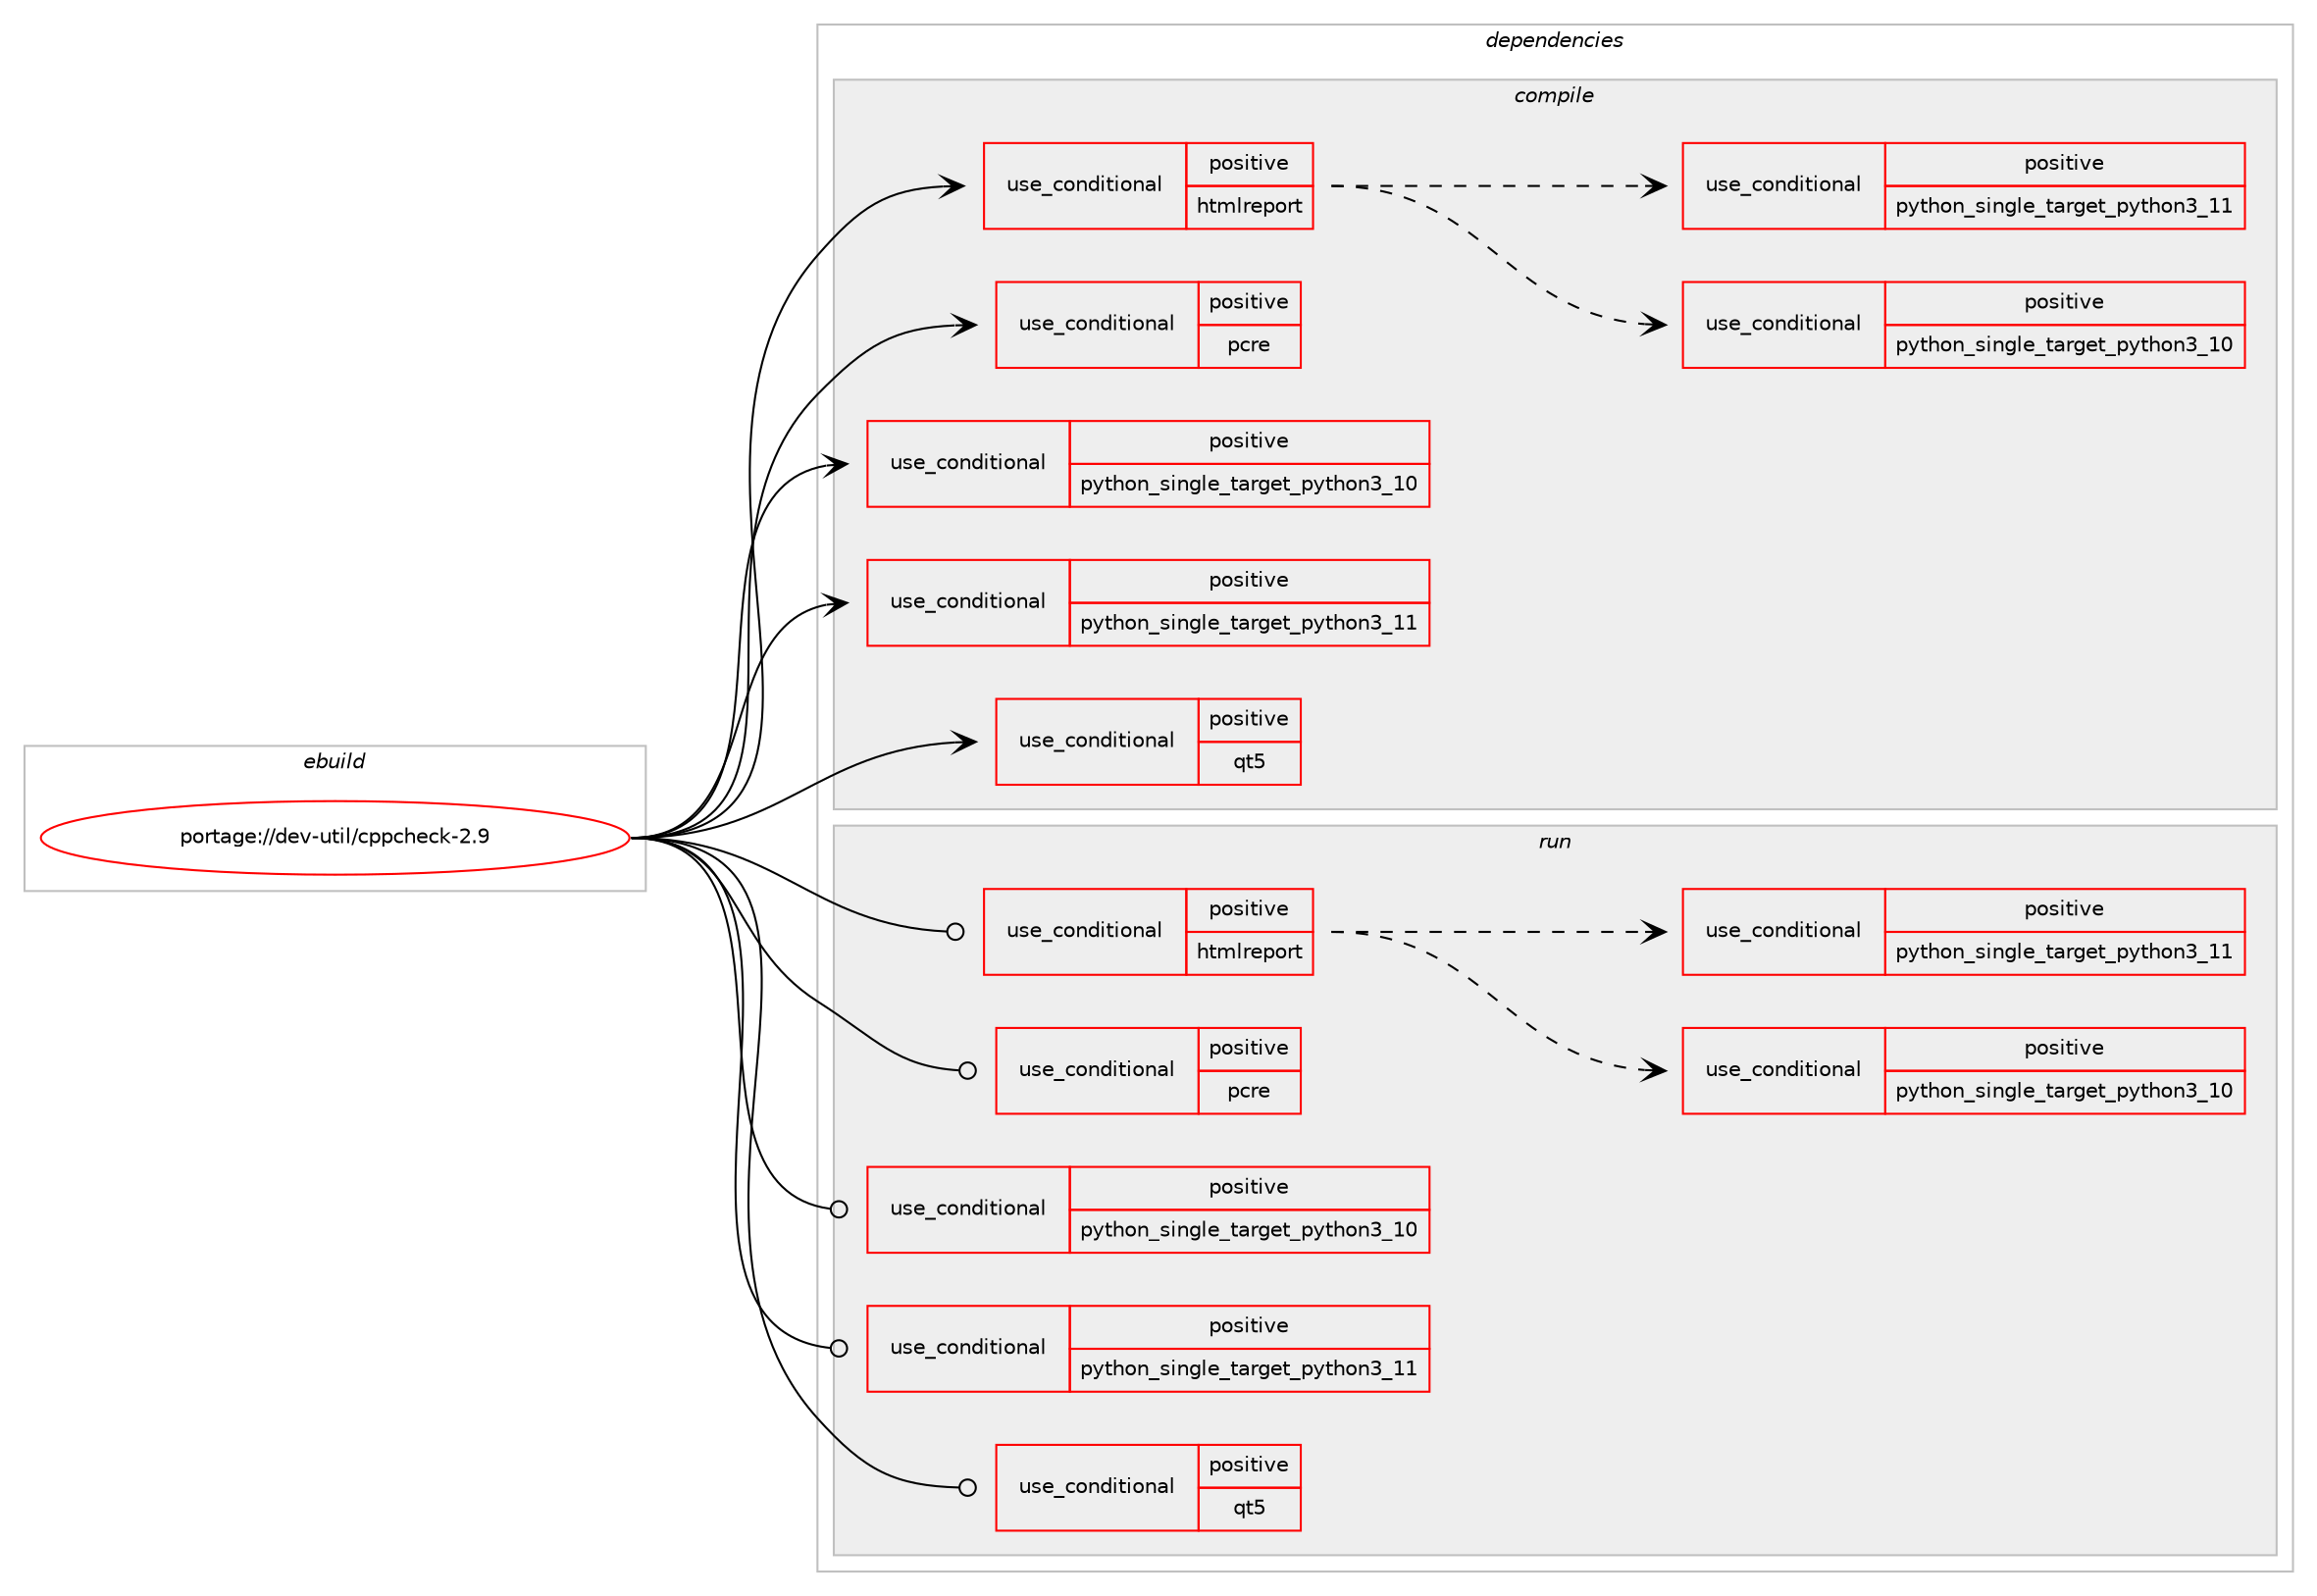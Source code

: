 digraph prolog {

# *************
# Graph options
# *************

newrank=true;
concentrate=true;
compound=true;
graph [rankdir=LR,fontname=Helvetica,fontsize=10,ranksep=1.5];#, ranksep=2.5, nodesep=0.2];
edge  [arrowhead=vee];
node  [fontname=Helvetica,fontsize=10];

# **********
# The ebuild
# **********

subgraph cluster_leftcol {
color=gray;
rank=same;
label=<<i>ebuild</i>>;
id [label="portage://dev-util/cppcheck-2.9", color=red, width=4, href="../dev-util/cppcheck-2.9.svg"];
}

# ****************
# The dependencies
# ****************

subgraph cluster_midcol {
color=gray;
label=<<i>dependencies</i>>;
subgraph cluster_compile {
fillcolor="#eeeeee";
style=filled;
label=<<i>compile</i>>;
subgraph cond58156 {
dependency108605 [label=<<TABLE BORDER="0" CELLBORDER="1" CELLSPACING="0" CELLPADDING="4"><TR><TD ROWSPAN="3" CELLPADDING="10">use_conditional</TD></TR><TR><TD>positive</TD></TR><TR><TD>htmlreport</TD></TR></TABLE>>, shape=none, color=red];
subgraph cond58157 {
dependency108606 [label=<<TABLE BORDER="0" CELLBORDER="1" CELLSPACING="0" CELLPADDING="4"><TR><TD ROWSPAN="3" CELLPADDING="10">use_conditional</TD></TR><TR><TD>positive</TD></TR><TR><TD>python_single_target_python3_10</TD></TR></TABLE>>, shape=none, color=red];
# *** BEGIN UNKNOWN DEPENDENCY TYPE (TODO) ***
# dependency108606 -> package_dependency(portage://dev-util/cppcheck-2.9,install,no,dev-python,pygments,none,[,,],[],[use(enable(python_targets_python3_10),negative)])
# *** END UNKNOWN DEPENDENCY TYPE (TODO) ***

# *** BEGIN UNKNOWN DEPENDENCY TYPE (TODO) ***
# dependency108606 -> package_dependency(portage://dev-util/cppcheck-2.9,install,no,dev-python,setuptools,none,[,,],[],[use(enable(python_targets_python3_10),negative)])
# *** END UNKNOWN DEPENDENCY TYPE (TODO) ***

}
dependency108605:e -> dependency108606:w [weight=20,style="dashed",arrowhead="vee"];
subgraph cond58158 {
dependency108607 [label=<<TABLE BORDER="0" CELLBORDER="1" CELLSPACING="0" CELLPADDING="4"><TR><TD ROWSPAN="3" CELLPADDING="10">use_conditional</TD></TR><TR><TD>positive</TD></TR><TR><TD>python_single_target_python3_11</TD></TR></TABLE>>, shape=none, color=red];
# *** BEGIN UNKNOWN DEPENDENCY TYPE (TODO) ***
# dependency108607 -> package_dependency(portage://dev-util/cppcheck-2.9,install,no,dev-python,pygments,none,[,,],[],[use(enable(python_targets_python3_11),negative)])
# *** END UNKNOWN DEPENDENCY TYPE (TODO) ***

# *** BEGIN UNKNOWN DEPENDENCY TYPE (TODO) ***
# dependency108607 -> package_dependency(portage://dev-util/cppcheck-2.9,install,no,dev-python,setuptools,none,[,,],[],[use(enable(python_targets_python3_11),negative)])
# *** END UNKNOWN DEPENDENCY TYPE (TODO) ***

}
dependency108605:e -> dependency108607:w [weight=20,style="dashed",arrowhead="vee"];
}
id:e -> dependency108605:w [weight=20,style="solid",arrowhead="vee"];
subgraph cond58159 {
dependency108608 [label=<<TABLE BORDER="0" CELLBORDER="1" CELLSPACING="0" CELLPADDING="4"><TR><TD ROWSPAN="3" CELLPADDING="10">use_conditional</TD></TR><TR><TD>positive</TD></TR><TR><TD>pcre</TD></TR></TABLE>>, shape=none, color=red];
# *** BEGIN UNKNOWN DEPENDENCY TYPE (TODO) ***
# dependency108608 -> package_dependency(portage://dev-util/cppcheck-2.9,install,no,dev-libs,libpcre,none,[,,],[],[])
# *** END UNKNOWN DEPENDENCY TYPE (TODO) ***

}
id:e -> dependency108608:w [weight=20,style="solid",arrowhead="vee"];
subgraph cond58160 {
dependency108609 [label=<<TABLE BORDER="0" CELLBORDER="1" CELLSPACING="0" CELLPADDING="4"><TR><TD ROWSPAN="3" CELLPADDING="10">use_conditional</TD></TR><TR><TD>positive</TD></TR><TR><TD>python_single_target_python3_10</TD></TR></TABLE>>, shape=none, color=red];
# *** BEGIN UNKNOWN DEPENDENCY TYPE (TODO) ***
# dependency108609 -> package_dependency(portage://dev-util/cppcheck-2.9,install,no,dev-lang,python,none,[,,],[slot(3.10)],[])
# *** END UNKNOWN DEPENDENCY TYPE (TODO) ***

}
id:e -> dependency108609:w [weight=20,style="solid",arrowhead="vee"];
subgraph cond58161 {
dependency108610 [label=<<TABLE BORDER="0" CELLBORDER="1" CELLSPACING="0" CELLPADDING="4"><TR><TD ROWSPAN="3" CELLPADDING="10">use_conditional</TD></TR><TR><TD>positive</TD></TR><TR><TD>python_single_target_python3_11</TD></TR></TABLE>>, shape=none, color=red];
# *** BEGIN UNKNOWN DEPENDENCY TYPE (TODO) ***
# dependency108610 -> package_dependency(portage://dev-util/cppcheck-2.9,install,no,dev-lang,python,none,[,,],[slot(3.11)],[])
# *** END UNKNOWN DEPENDENCY TYPE (TODO) ***

}
id:e -> dependency108610:w [weight=20,style="solid",arrowhead="vee"];
subgraph cond58162 {
dependency108611 [label=<<TABLE BORDER="0" CELLBORDER="1" CELLSPACING="0" CELLPADDING="4"><TR><TD ROWSPAN="3" CELLPADDING="10">use_conditional</TD></TR><TR><TD>positive</TD></TR><TR><TD>qt5</TD></TR></TABLE>>, shape=none, color=red];
# *** BEGIN UNKNOWN DEPENDENCY TYPE (TODO) ***
# dependency108611 -> package_dependency(portage://dev-util/cppcheck-2.9,install,no,dev-qt,qtcore,none,[,,],[slot(5)],[])
# *** END UNKNOWN DEPENDENCY TYPE (TODO) ***

# *** BEGIN UNKNOWN DEPENDENCY TYPE (TODO) ***
# dependency108611 -> package_dependency(portage://dev-util/cppcheck-2.9,install,no,dev-qt,qtgui,none,[,,],[slot(5)],[])
# *** END UNKNOWN DEPENDENCY TYPE (TODO) ***

# *** BEGIN UNKNOWN DEPENDENCY TYPE (TODO) ***
# dependency108611 -> package_dependency(portage://dev-util/cppcheck-2.9,install,no,dev-qt,qthelp,none,[,,],[slot(5)],[])
# *** END UNKNOWN DEPENDENCY TYPE (TODO) ***

# *** BEGIN UNKNOWN DEPENDENCY TYPE (TODO) ***
# dependency108611 -> package_dependency(portage://dev-util/cppcheck-2.9,install,no,dev-qt,qtprintsupport,none,[,,],[slot(5)],[])
# *** END UNKNOWN DEPENDENCY TYPE (TODO) ***

# *** BEGIN UNKNOWN DEPENDENCY TYPE (TODO) ***
# dependency108611 -> package_dependency(portage://dev-util/cppcheck-2.9,install,no,dev-qt,qtwidgets,none,[,,],[slot(5)],[])
# *** END UNKNOWN DEPENDENCY TYPE (TODO) ***

}
id:e -> dependency108611:w [weight=20,style="solid",arrowhead="vee"];
# *** BEGIN UNKNOWN DEPENDENCY TYPE (TODO) ***
# id -> package_dependency(portage://dev-util/cppcheck-2.9,install,no,dev-libs,tinyxml2,none,[,,],any_same_slot,[])
# *** END UNKNOWN DEPENDENCY TYPE (TODO) ***

}
subgraph cluster_compileandrun {
fillcolor="#eeeeee";
style=filled;
label=<<i>compile and run</i>>;
}
subgraph cluster_run {
fillcolor="#eeeeee";
style=filled;
label=<<i>run</i>>;
subgraph cond58163 {
dependency108612 [label=<<TABLE BORDER="0" CELLBORDER="1" CELLSPACING="0" CELLPADDING="4"><TR><TD ROWSPAN="3" CELLPADDING="10">use_conditional</TD></TR><TR><TD>positive</TD></TR><TR><TD>htmlreport</TD></TR></TABLE>>, shape=none, color=red];
subgraph cond58164 {
dependency108613 [label=<<TABLE BORDER="0" CELLBORDER="1" CELLSPACING="0" CELLPADDING="4"><TR><TD ROWSPAN="3" CELLPADDING="10">use_conditional</TD></TR><TR><TD>positive</TD></TR><TR><TD>python_single_target_python3_10</TD></TR></TABLE>>, shape=none, color=red];
# *** BEGIN UNKNOWN DEPENDENCY TYPE (TODO) ***
# dependency108613 -> package_dependency(portage://dev-util/cppcheck-2.9,run,no,dev-python,pygments,none,[,,],[],[use(enable(python_targets_python3_10),negative)])
# *** END UNKNOWN DEPENDENCY TYPE (TODO) ***

# *** BEGIN UNKNOWN DEPENDENCY TYPE (TODO) ***
# dependency108613 -> package_dependency(portage://dev-util/cppcheck-2.9,run,no,dev-python,setuptools,none,[,,],[],[use(enable(python_targets_python3_10),negative)])
# *** END UNKNOWN DEPENDENCY TYPE (TODO) ***

}
dependency108612:e -> dependency108613:w [weight=20,style="dashed",arrowhead="vee"];
subgraph cond58165 {
dependency108614 [label=<<TABLE BORDER="0" CELLBORDER="1" CELLSPACING="0" CELLPADDING="4"><TR><TD ROWSPAN="3" CELLPADDING="10">use_conditional</TD></TR><TR><TD>positive</TD></TR><TR><TD>python_single_target_python3_11</TD></TR></TABLE>>, shape=none, color=red];
# *** BEGIN UNKNOWN DEPENDENCY TYPE (TODO) ***
# dependency108614 -> package_dependency(portage://dev-util/cppcheck-2.9,run,no,dev-python,pygments,none,[,,],[],[use(enable(python_targets_python3_11),negative)])
# *** END UNKNOWN DEPENDENCY TYPE (TODO) ***

# *** BEGIN UNKNOWN DEPENDENCY TYPE (TODO) ***
# dependency108614 -> package_dependency(portage://dev-util/cppcheck-2.9,run,no,dev-python,setuptools,none,[,,],[],[use(enable(python_targets_python3_11),negative)])
# *** END UNKNOWN DEPENDENCY TYPE (TODO) ***

}
dependency108612:e -> dependency108614:w [weight=20,style="dashed",arrowhead="vee"];
}
id:e -> dependency108612:w [weight=20,style="solid",arrowhead="odot"];
subgraph cond58166 {
dependency108615 [label=<<TABLE BORDER="0" CELLBORDER="1" CELLSPACING="0" CELLPADDING="4"><TR><TD ROWSPAN="3" CELLPADDING="10">use_conditional</TD></TR><TR><TD>positive</TD></TR><TR><TD>pcre</TD></TR></TABLE>>, shape=none, color=red];
# *** BEGIN UNKNOWN DEPENDENCY TYPE (TODO) ***
# dependency108615 -> package_dependency(portage://dev-util/cppcheck-2.9,run,no,dev-libs,libpcre,none,[,,],[],[])
# *** END UNKNOWN DEPENDENCY TYPE (TODO) ***

}
id:e -> dependency108615:w [weight=20,style="solid",arrowhead="odot"];
subgraph cond58167 {
dependency108616 [label=<<TABLE BORDER="0" CELLBORDER="1" CELLSPACING="0" CELLPADDING="4"><TR><TD ROWSPAN="3" CELLPADDING="10">use_conditional</TD></TR><TR><TD>positive</TD></TR><TR><TD>python_single_target_python3_10</TD></TR></TABLE>>, shape=none, color=red];
# *** BEGIN UNKNOWN DEPENDENCY TYPE (TODO) ***
# dependency108616 -> package_dependency(portage://dev-util/cppcheck-2.9,run,no,dev-lang,python,none,[,,],[slot(3.10)],[])
# *** END UNKNOWN DEPENDENCY TYPE (TODO) ***

}
id:e -> dependency108616:w [weight=20,style="solid",arrowhead="odot"];
subgraph cond58168 {
dependency108617 [label=<<TABLE BORDER="0" CELLBORDER="1" CELLSPACING="0" CELLPADDING="4"><TR><TD ROWSPAN="3" CELLPADDING="10">use_conditional</TD></TR><TR><TD>positive</TD></TR><TR><TD>python_single_target_python3_11</TD></TR></TABLE>>, shape=none, color=red];
# *** BEGIN UNKNOWN DEPENDENCY TYPE (TODO) ***
# dependency108617 -> package_dependency(portage://dev-util/cppcheck-2.9,run,no,dev-lang,python,none,[,,],[slot(3.11)],[])
# *** END UNKNOWN DEPENDENCY TYPE (TODO) ***

}
id:e -> dependency108617:w [weight=20,style="solid",arrowhead="odot"];
subgraph cond58169 {
dependency108618 [label=<<TABLE BORDER="0" CELLBORDER="1" CELLSPACING="0" CELLPADDING="4"><TR><TD ROWSPAN="3" CELLPADDING="10">use_conditional</TD></TR><TR><TD>positive</TD></TR><TR><TD>qt5</TD></TR></TABLE>>, shape=none, color=red];
# *** BEGIN UNKNOWN DEPENDENCY TYPE (TODO) ***
# dependency108618 -> package_dependency(portage://dev-util/cppcheck-2.9,run,no,dev-qt,qtcore,none,[,,],[slot(5)],[])
# *** END UNKNOWN DEPENDENCY TYPE (TODO) ***

# *** BEGIN UNKNOWN DEPENDENCY TYPE (TODO) ***
# dependency108618 -> package_dependency(portage://dev-util/cppcheck-2.9,run,no,dev-qt,qtgui,none,[,,],[slot(5)],[])
# *** END UNKNOWN DEPENDENCY TYPE (TODO) ***

# *** BEGIN UNKNOWN DEPENDENCY TYPE (TODO) ***
# dependency108618 -> package_dependency(portage://dev-util/cppcheck-2.9,run,no,dev-qt,qthelp,none,[,,],[slot(5)],[])
# *** END UNKNOWN DEPENDENCY TYPE (TODO) ***

# *** BEGIN UNKNOWN DEPENDENCY TYPE (TODO) ***
# dependency108618 -> package_dependency(portage://dev-util/cppcheck-2.9,run,no,dev-qt,qtprintsupport,none,[,,],[slot(5)],[])
# *** END UNKNOWN DEPENDENCY TYPE (TODO) ***

# *** BEGIN UNKNOWN DEPENDENCY TYPE (TODO) ***
# dependency108618 -> package_dependency(portage://dev-util/cppcheck-2.9,run,no,dev-qt,qtwidgets,none,[,,],[slot(5)],[])
# *** END UNKNOWN DEPENDENCY TYPE (TODO) ***

}
id:e -> dependency108618:w [weight=20,style="solid",arrowhead="odot"];
# *** BEGIN UNKNOWN DEPENDENCY TYPE (TODO) ***
# id -> package_dependency(portage://dev-util/cppcheck-2.9,run,no,dev-libs,tinyxml2,none,[,,],any_same_slot,[])
# *** END UNKNOWN DEPENDENCY TYPE (TODO) ***

}
}

# **************
# The candidates
# **************

subgraph cluster_choices {
rank=same;
color=gray;
label=<<i>candidates</i>>;

}

}
